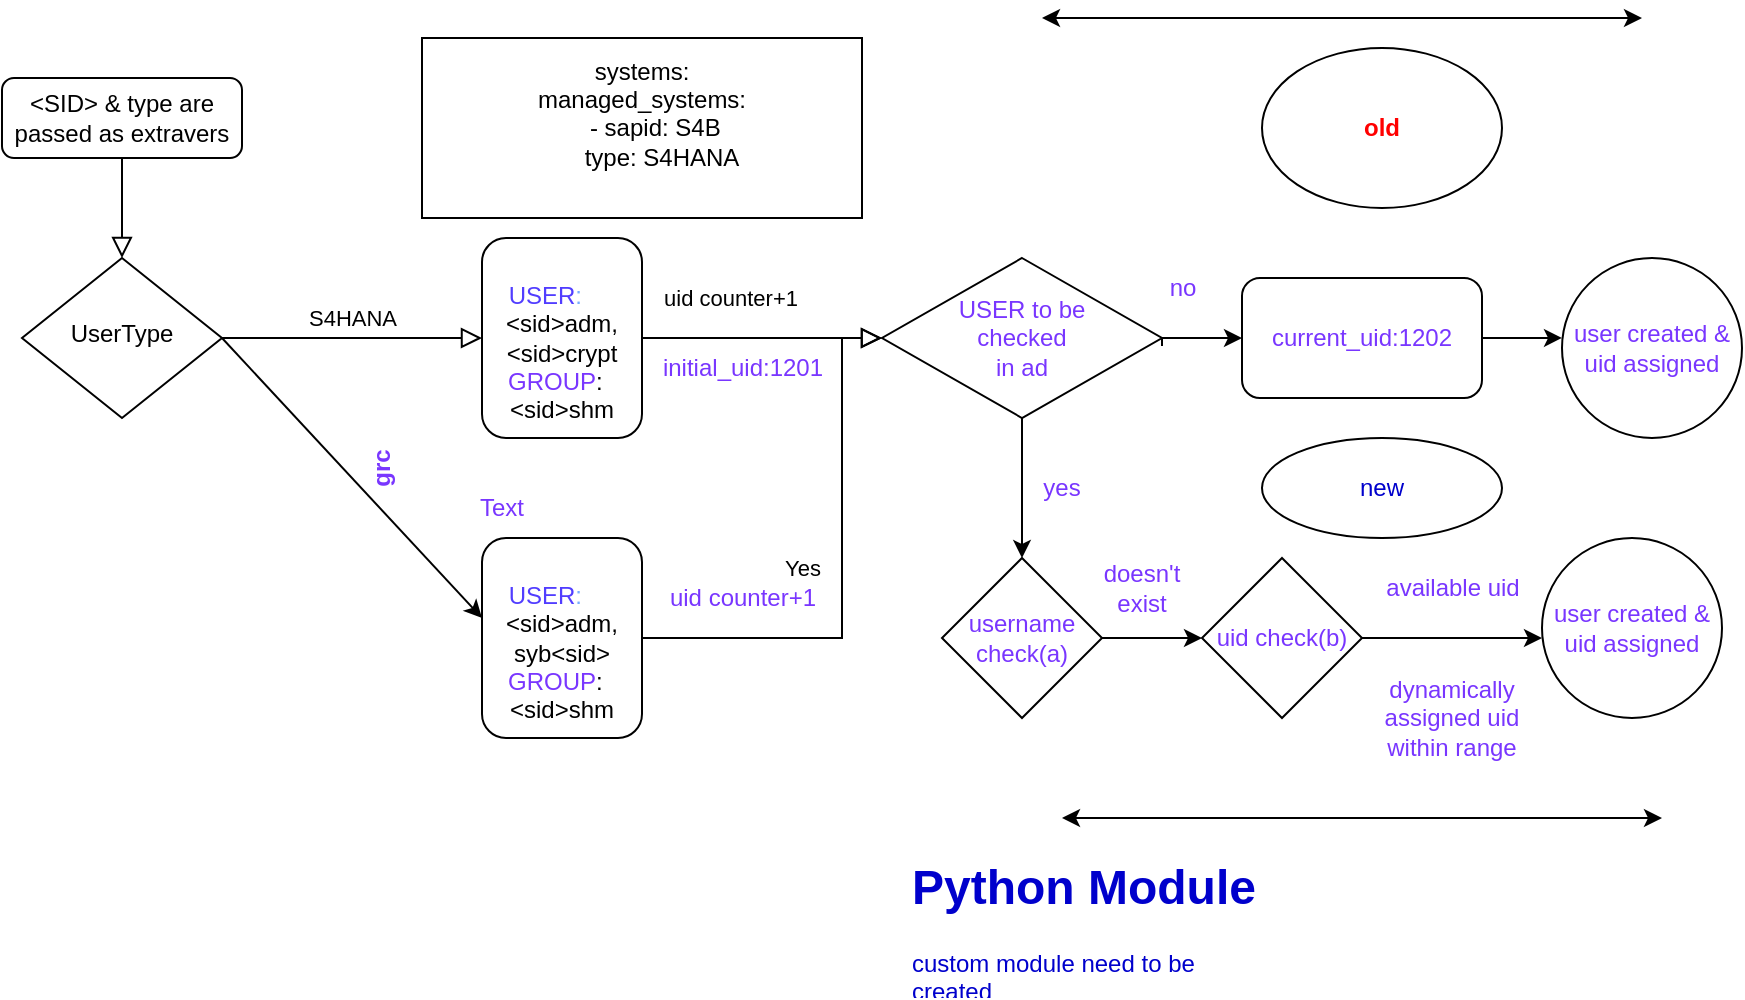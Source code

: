<mxfile version="20.3.0" type="github">
  <diagram id="C5RBs43oDa-KdzZeNtuy" name="Page-1">
    <mxGraphModel dx="1038" dy="536" grid="1" gridSize="10" guides="1" tooltips="1" connect="1" arrows="1" fold="1" page="1" pageScale="1" pageWidth="827" pageHeight="1169" math="0" shadow="0">
      <root>
        <mxCell id="WIyWlLk6GJQsqaUBKTNV-0" />
        <mxCell id="WIyWlLk6GJQsqaUBKTNV-1" parent="WIyWlLk6GJQsqaUBKTNV-0" />
        <mxCell id="WIyWlLk6GJQsqaUBKTNV-2" value="" style="rounded=0;html=1;jettySize=auto;orthogonalLoop=1;fontSize=11;endArrow=block;endFill=0;endSize=8;strokeWidth=1;shadow=0;labelBackgroundColor=none;edgeStyle=orthogonalEdgeStyle;" parent="WIyWlLk6GJQsqaUBKTNV-1" source="WIyWlLk6GJQsqaUBKTNV-3" target="WIyWlLk6GJQsqaUBKTNV-6" edge="1">
          <mxGeometry relative="1" as="geometry" />
        </mxCell>
        <mxCell id="WIyWlLk6GJQsqaUBKTNV-3" value="&amp;lt;SID&amp;gt; &amp;amp; type are passed as extravers" style="rounded=1;whiteSpace=wrap;html=1;fontSize=12;glass=0;strokeWidth=1;shadow=0;" parent="WIyWlLk6GJQsqaUBKTNV-1" vertex="1">
          <mxGeometry x="160" y="80" width="120" height="40" as="geometry" />
        </mxCell>
        <mxCell id="WIyWlLk6GJQsqaUBKTNV-5" value="S4HANA" style="edgeStyle=orthogonalEdgeStyle;rounded=0;html=1;jettySize=auto;orthogonalLoop=1;fontSize=11;endArrow=block;endFill=0;endSize=8;strokeWidth=1;shadow=0;labelBackgroundColor=none;" parent="WIyWlLk6GJQsqaUBKTNV-1" source="WIyWlLk6GJQsqaUBKTNV-6" target="WIyWlLk6GJQsqaUBKTNV-7" edge="1">
          <mxGeometry y="10" relative="1" as="geometry">
            <mxPoint as="offset" />
          </mxGeometry>
        </mxCell>
        <mxCell id="WIyWlLk6GJQsqaUBKTNV-6" value="UserType" style="rhombus;whiteSpace=wrap;html=1;shadow=0;fontFamily=Helvetica;fontSize=12;align=center;strokeWidth=1;spacing=6;spacingTop=-4;" parent="WIyWlLk6GJQsqaUBKTNV-1" vertex="1">
          <mxGeometry x="170" y="170" width="100" height="80" as="geometry" />
        </mxCell>
        <mxCell id="WIyWlLk6GJQsqaUBKTNV-7" value="&lt;div&gt;&lt;font color=&quot;#75ACFF&quot;&gt;&lt;font color=&quot;#513DFF&quot;&gt;&amp;nbsp;&amp;nbsp;&amp;nbsp;&amp;nbsp;&amp;nbsp;&amp;nbsp;&amp;nbsp;&amp;nbsp;&amp;nbsp;&amp;nbsp;&amp;nbsp;&amp;nbsp;&amp;nbsp;&amp;nbsp;&amp;nbsp;&amp;nbsp; USER&lt;/font&gt;:&amp;nbsp;&amp;nbsp;&amp;nbsp;&amp;nbsp;&amp;nbsp; &lt;/font&gt;&amp;lt;sid&amp;gt;adm,&amp;lt;sid&amp;gt;crypt&lt;font color=&quot;#7936FF&quot;&gt;&lt;br&gt;&lt;/font&gt;&lt;/div&gt;&lt;div&gt;&lt;font color=&quot;#7936FF&quot;&gt;GROUP&lt;/font&gt;:&amp;nbsp;&amp;nbsp; &amp;lt;sid&amp;gt;shm&lt;br&gt;&lt;/div&gt;" style="rounded=1;whiteSpace=wrap;html=1;fontSize=12;glass=0;strokeWidth=1;shadow=0;" parent="WIyWlLk6GJQsqaUBKTNV-1" vertex="1">
          <mxGeometry x="400" y="160" width="80" height="100" as="geometry" />
        </mxCell>
        <mxCell id="FwgK8M5c50l9ff9xIDoa-0" value="&lt;div&gt;systems:&lt;/div&gt;&lt;div&gt;managed_systems:&lt;/div&gt;&amp;nbsp;&amp;nbsp;&amp;nbsp; - sapid: S4B&lt;br&gt;&amp;nbsp;&amp;nbsp;&amp;nbsp;&amp;nbsp;&amp;nbsp; type: S4HANA&lt;br&gt;&amp;nbsp;&amp;nbsp;&amp;nbsp; " style="whiteSpace=wrap;html=1;" vertex="1" parent="WIyWlLk6GJQsqaUBKTNV-1">
          <mxGeometry x="370" y="60" width="220" height="90" as="geometry" />
        </mxCell>
        <mxCell id="FwgK8M5c50l9ff9xIDoa-1" value="uid counter+1" style="edgeStyle=orthogonalEdgeStyle;rounded=0;html=1;jettySize=auto;orthogonalLoop=1;fontSize=11;endArrow=block;endFill=0;endSize=8;strokeWidth=1;shadow=0;labelBackgroundColor=none;exitX=1;exitY=0.5;exitDx=0;exitDy=0;" edge="1" parent="WIyWlLk6GJQsqaUBKTNV-1" source="WIyWlLk6GJQsqaUBKTNV-7">
          <mxGeometry x="-0.273" y="20" relative="1" as="geometry">
            <mxPoint as="offset" />
            <mxPoint x="500" y="210" as="sourcePoint" />
            <mxPoint x="600" y="210" as="targetPoint" />
            <Array as="points">
              <mxPoint x="540" y="210" />
              <mxPoint x="540" y="210" />
            </Array>
          </mxGeometry>
        </mxCell>
        <mxCell id="FwgK8M5c50l9ff9xIDoa-9" style="edgeStyle=orthogonalEdgeStyle;rounded=0;orthogonalLoop=1;jettySize=auto;html=1;exitX=1;exitY=0.5;exitDx=0;exitDy=0;fontColor=#7936FF;entryX=0;entryY=0.444;entryDx=0;entryDy=0;entryPerimeter=0;" edge="1" parent="WIyWlLk6GJQsqaUBKTNV-1" source="FwgK8M5c50l9ff9xIDoa-2" target="FwgK8M5c50l9ff9xIDoa-10">
          <mxGeometry relative="1" as="geometry">
            <mxPoint x="900" y="210" as="targetPoint" />
          </mxGeometry>
        </mxCell>
        <mxCell id="FwgK8M5c50l9ff9xIDoa-2" value="current_uid:1202" style="rounded=1;whiteSpace=wrap;html=1;fontColor=#7936FF;" vertex="1" parent="WIyWlLk6GJQsqaUBKTNV-1">
          <mxGeometry x="780" y="180" width="120" height="60" as="geometry" />
        </mxCell>
        <mxCell id="FwgK8M5c50l9ff9xIDoa-3" value="USER to be &lt;br&gt;checked&lt;br&gt; in ad " style="rhombus;whiteSpace=wrap;html=1;fontColor=#7936FF;" vertex="1" parent="WIyWlLk6GJQsqaUBKTNV-1">
          <mxGeometry x="600" y="170" width="140" height="80" as="geometry" />
        </mxCell>
        <mxCell id="FwgK8M5c50l9ff9xIDoa-7" value="Text" style="text;html=1;strokeColor=none;fillColor=none;align=center;verticalAlign=middle;whiteSpace=wrap;rounded=0;fontColor=#7936FF;" vertex="1" parent="WIyWlLk6GJQsqaUBKTNV-1">
          <mxGeometry x="380" y="280" width="60" height="30" as="geometry" />
        </mxCell>
        <mxCell id="FwgK8M5c50l9ff9xIDoa-10" value="user created &amp;amp; uid assigned" style="ellipse;whiteSpace=wrap;html=1;aspect=fixed;fontColor=#7936FF;" vertex="1" parent="WIyWlLk6GJQsqaUBKTNV-1">
          <mxGeometry x="940" y="170" width="90" height="90" as="geometry" />
        </mxCell>
        <mxCell id="FwgK8M5c50l9ff9xIDoa-12" value="initial_uid:1201" style="text;html=1;align=center;verticalAlign=middle;resizable=0;points=[];autosize=1;strokeColor=none;fillColor=none;fontColor=#7936FF;" vertex="1" parent="WIyWlLk6GJQsqaUBKTNV-1">
          <mxGeometry x="480" y="210" width="100" height="30" as="geometry" />
        </mxCell>
        <mxCell id="FwgK8M5c50l9ff9xIDoa-14" value="" style="endArrow=classic;html=1;rounded=0;fontColor=#7936FF;exitX=1;exitY=0.5;exitDx=0;exitDy=0;" edge="1" parent="WIyWlLk6GJQsqaUBKTNV-1" source="WIyWlLk6GJQsqaUBKTNV-6">
          <mxGeometry width="50" height="50" relative="1" as="geometry">
            <mxPoint x="480" y="320" as="sourcePoint" />
            <mxPoint x="400" y="350" as="targetPoint" />
          </mxGeometry>
        </mxCell>
        <mxCell id="FwgK8M5c50l9ff9xIDoa-15" value="&lt;div&gt;&lt;font color=&quot;#75ACFF&quot;&gt;&lt;font color=&quot;#513DFF&quot;&gt;&amp;nbsp;&amp;nbsp;&amp;nbsp;&amp;nbsp;&amp;nbsp;&amp;nbsp;&amp;nbsp;&amp;nbsp;&amp;nbsp;&amp;nbsp;&amp;nbsp;&amp;nbsp;&amp;nbsp;&amp;nbsp;&amp;nbsp;&amp;nbsp; USER&lt;/font&gt;:&amp;nbsp;&amp;nbsp;&amp;nbsp;&amp;nbsp;&amp;nbsp; &lt;/font&gt;&amp;lt;sid&amp;gt;adm,&lt;/div&gt;&lt;div&gt;syb&amp;lt;sid&amp;gt;&lt;font color=&quot;#7936FF&quot;&gt;&lt;br&gt;&lt;/font&gt;&lt;/div&gt;&lt;div&gt;&lt;font color=&quot;#7936FF&quot;&gt;GROUP&lt;/font&gt;:&amp;nbsp;&amp;nbsp; &amp;lt;sid&amp;gt;shm&lt;br&gt;&lt;/div&gt;" style="rounded=1;whiteSpace=wrap;html=1;fontSize=12;glass=0;strokeWidth=1;shadow=0;" vertex="1" parent="WIyWlLk6GJQsqaUBKTNV-1">
          <mxGeometry x="400" y="310" width="80" height="100" as="geometry" />
        </mxCell>
        <mxCell id="FwgK8M5c50l9ff9xIDoa-16" value="&lt;b&gt;grc&lt;/b&gt;" style="text;html=1;strokeColor=none;fillColor=none;align=center;verticalAlign=middle;whiteSpace=wrap;rounded=0;fontColor=#7936FF;rotation=270;" vertex="1" parent="WIyWlLk6GJQsqaUBKTNV-1">
          <mxGeometry x="320" y="260" width="60" height="30" as="geometry" />
        </mxCell>
        <mxCell id="FwgK8M5c50l9ff9xIDoa-17" value="Yes" style="rounded=0;html=1;jettySize=auto;orthogonalLoop=1;fontSize=11;endArrow=block;endFill=0;endSize=8;strokeWidth=1;shadow=0;labelBackgroundColor=none;edgeStyle=orthogonalEdgeStyle;exitX=1;exitY=0.5;exitDx=0;exitDy=0;" edge="1" parent="WIyWlLk6GJQsqaUBKTNV-1" source="FwgK8M5c50l9ff9xIDoa-15" target="FwgK8M5c50l9ff9xIDoa-3">
          <mxGeometry y="20" relative="1" as="geometry">
            <mxPoint as="offset" />
            <mxPoint x="530" y="340" as="sourcePoint" />
            <mxPoint x="650" y="270" as="targetPoint" />
            <Array as="points">
              <mxPoint x="580" y="360" />
              <mxPoint x="580" y="210" />
            </Array>
          </mxGeometry>
        </mxCell>
        <mxCell id="FwgK8M5c50l9ff9xIDoa-18" value="uid counter+1" style="text;html=1;align=center;verticalAlign=middle;resizable=0;points=[];autosize=1;strokeColor=none;fillColor=none;fontColor=#7936FF;" vertex="1" parent="WIyWlLk6GJQsqaUBKTNV-1">
          <mxGeometry x="485" y="325" width="90" height="30" as="geometry" />
        </mxCell>
        <mxCell id="FwgK8M5c50l9ff9xIDoa-25" value="no" style="text;html=1;align=center;verticalAlign=middle;resizable=0;points=[];autosize=1;strokeColor=none;fillColor=none;fontColor=#7936FF;" vertex="1" parent="WIyWlLk6GJQsqaUBKTNV-1">
          <mxGeometry x="730" y="170" width="40" height="30" as="geometry" />
        </mxCell>
        <mxCell id="FwgK8M5c50l9ff9xIDoa-26" value="username check(a)" style="rhombus;whiteSpace=wrap;html=1;fontColor=#7936FF;" vertex="1" parent="WIyWlLk6GJQsqaUBKTNV-1">
          <mxGeometry x="630" y="320" width="80" height="80" as="geometry" />
        </mxCell>
        <mxCell id="FwgK8M5c50l9ff9xIDoa-27" value="" style="endArrow=classic;html=1;rounded=0;fontColor=#7936FF;exitX=0.5;exitY=1;exitDx=0;exitDy=0;entryX=0.5;entryY=0;entryDx=0;entryDy=0;" edge="1" parent="WIyWlLk6GJQsqaUBKTNV-1" source="FwgK8M5c50l9ff9xIDoa-3" target="FwgK8M5c50l9ff9xIDoa-26">
          <mxGeometry width="50" height="50" relative="1" as="geometry">
            <mxPoint x="480" y="320" as="sourcePoint" />
            <mxPoint x="530" y="270" as="targetPoint" />
          </mxGeometry>
        </mxCell>
        <mxCell id="FwgK8M5c50l9ff9xIDoa-28" value="yes" style="text;html=1;strokeColor=none;fillColor=none;align=center;verticalAlign=middle;whiteSpace=wrap;rounded=0;fontColor=#7936FF;" vertex="1" parent="WIyWlLk6GJQsqaUBKTNV-1">
          <mxGeometry x="660" y="270" width="60" height="30" as="geometry" />
        </mxCell>
        <mxCell id="FwgK8M5c50l9ff9xIDoa-30" style="edgeStyle=orthogonalEdgeStyle;rounded=0;orthogonalLoop=1;jettySize=auto;html=1;fontColor=#7936FF;entryX=0;entryY=0.5;entryDx=0;entryDy=0;" edge="1" parent="WIyWlLk6GJQsqaUBKTNV-1" target="FwgK8M5c50l9ff9xIDoa-2">
          <mxGeometry relative="1" as="geometry">
            <mxPoint x="790" y="219.96" as="targetPoint" />
            <mxPoint x="740" y="214" as="sourcePoint" />
            <Array as="points">
              <mxPoint x="740" y="210" />
            </Array>
          </mxGeometry>
        </mxCell>
        <mxCell id="FwgK8M5c50l9ff9xIDoa-31" value="doesn&#39;t exist" style="text;html=1;strokeColor=none;fillColor=none;align=center;verticalAlign=middle;whiteSpace=wrap;rounded=0;fontColor=#7936FF;" vertex="1" parent="WIyWlLk6GJQsqaUBKTNV-1">
          <mxGeometry x="700" y="320" width="60" height="30" as="geometry" />
        </mxCell>
        <mxCell id="FwgK8M5c50l9ff9xIDoa-32" style="edgeStyle=orthogonalEdgeStyle;rounded=0;orthogonalLoop=1;jettySize=auto;html=1;fontColor=#7936FF;" edge="1" parent="WIyWlLk6GJQsqaUBKTNV-1">
          <mxGeometry relative="1" as="geometry">
            <mxPoint x="760" y="360" as="targetPoint" />
            <mxPoint x="710" y="360" as="sourcePoint" />
            <Array as="points">
              <mxPoint x="760" y="360" />
            </Array>
          </mxGeometry>
        </mxCell>
        <mxCell id="FwgK8M5c50l9ff9xIDoa-33" value="uid check(b)" style="rhombus;whiteSpace=wrap;html=1;fontColor=#7936FF;" vertex="1" parent="WIyWlLk6GJQsqaUBKTNV-1">
          <mxGeometry x="760" y="320" width="80" height="80" as="geometry" />
        </mxCell>
        <mxCell id="FwgK8M5c50l9ff9xIDoa-34" style="edgeStyle=orthogonalEdgeStyle;rounded=0;orthogonalLoop=1;jettySize=auto;html=1;fontColor=#7936FF;" edge="1" parent="WIyWlLk6GJQsqaUBKTNV-1">
          <mxGeometry relative="1" as="geometry">
            <mxPoint x="930" y="360" as="targetPoint" />
            <mxPoint x="850" y="360" as="sourcePoint" />
            <Array as="points">
              <mxPoint x="840" y="360" />
              <mxPoint x="840" y="360" />
            </Array>
          </mxGeometry>
        </mxCell>
        <mxCell id="FwgK8M5c50l9ff9xIDoa-35" value="available uid" style="text;html=1;align=center;verticalAlign=middle;resizable=0;points=[];autosize=1;strokeColor=none;fillColor=none;fontColor=#7936FF;" vertex="1" parent="WIyWlLk6GJQsqaUBKTNV-1">
          <mxGeometry x="840" y="320" width="90" height="30" as="geometry" />
        </mxCell>
        <mxCell id="FwgK8M5c50l9ff9xIDoa-36" value="user created &amp;amp; uid assigned" style="ellipse;whiteSpace=wrap;html=1;aspect=fixed;fontColor=#7936FF;" vertex="1" parent="WIyWlLk6GJQsqaUBKTNV-1">
          <mxGeometry x="930" y="310" width="90" height="90" as="geometry" />
        </mxCell>
        <mxCell id="FwgK8M5c50l9ff9xIDoa-37" value="dynamically assigned uid within range " style="text;html=1;strokeColor=none;fillColor=none;align=center;verticalAlign=middle;whiteSpace=wrap;rounded=0;fontColor=#7936FF;" vertex="1" parent="WIyWlLk6GJQsqaUBKTNV-1">
          <mxGeometry x="840" y="370" width="90" height="60" as="geometry" />
        </mxCell>
        <mxCell id="FwgK8M5c50l9ff9xIDoa-38" value="&lt;b&gt;&lt;font color=&quot;#FF0000&quot;&gt;old&lt;/font&gt;&lt;/b&gt;" style="ellipse;whiteSpace=wrap;html=1;fontColor=#7936FF;" vertex="1" parent="WIyWlLk6GJQsqaUBKTNV-1">
          <mxGeometry x="790" y="65" width="120" height="80" as="geometry" />
        </mxCell>
        <mxCell id="FwgK8M5c50l9ff9xIDoa-39" value="&lt;font color=&quot;#0000CC&quot;&gt;new&lt;/font&gt;" style="ellipse;whiteSpace=wrap;html=1;fontColor=#FF0000;" vertex="1" parent="WIyWlLk6GJQsqaUBKTNV-1">
          <mxGeometry x="790" y="260" width="120" height="50" as="geometry" />
        </mxCell>
        <mxCell id="FwgK8M5c50l9ff9xIDoa-42" value="" style="endArrow=classic;startArrow=classic;html=1;rounded=0;fontColor=#0000CC;" edge="1" parent="WIyWlLk6GJQsqaUBKTNV-1">
          <mxGeometry width="50" height="50" relative="1" as="geometry">
            <mxPoint x="680" y="50" as="sourcePoint" />
            <mxPoint x="980" y="50" as="targetPoint" />
            <Array as="points">
              <mxPoint x="780" y="50" />
            </Array>
          </mxGeometry>
        </mxCell>
        <mxCell id="FwgK8M5c50l9ff9xIDoa-43" value="" style="endArrow=classic;startArrow=classic;html=1;rounded=0;fontColor=#0000CC;" edge="1" parent="WIyWlLk6GJQsqaUBKTNV-1">
          <mxGeometry width="50" height="50" relative="1" as="geometry">
            <mxPoint x="690" y="450" as="sourcePoint" />
            <mxPoint x="990" y="450" as="targetPoint" />
            <Array as="points" />
          </mxGeometry>
        </mxCell>
        <mxCell id="FwgK8M5c50l9ff9xIDoa-44" value="&lt;h1&gt;Python Module&lt;br&gt;&lt;/h1&gt;&lt;p&gt;custom module need to be created&lt;br&gt;&lt;/p&gt;" style="text;html=1;strokeColor=none;fillColor=none;spacing=5;spacingTop=-20;whiteSpace=wrap;overflow=hidden;rounded=0;fontColor=#0000CC;" vertex="1" parent="WIyWlLk6GJQsqaUBKTNV-1">
          <mxGeometry x="610" y="465" width="190" height="75" as="geometry" />
        </mxCell>
      </root>
    </mxGraphModel>
  </diagram>
</mxfile>
